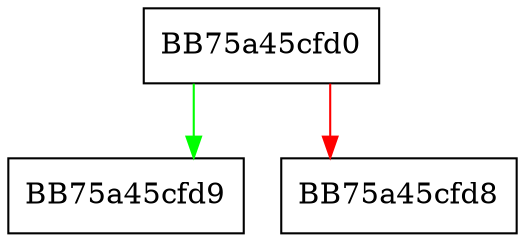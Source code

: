 digraph sqlite3OsFileControlHint {
  node [shape="box"];
  graph [splines=ortho];
  BB75a45cfd0 -> BB75a45cfd9 [color="green"];
  BB75a45cfd0 -> BB75a45cfd8 [color="red"];
}